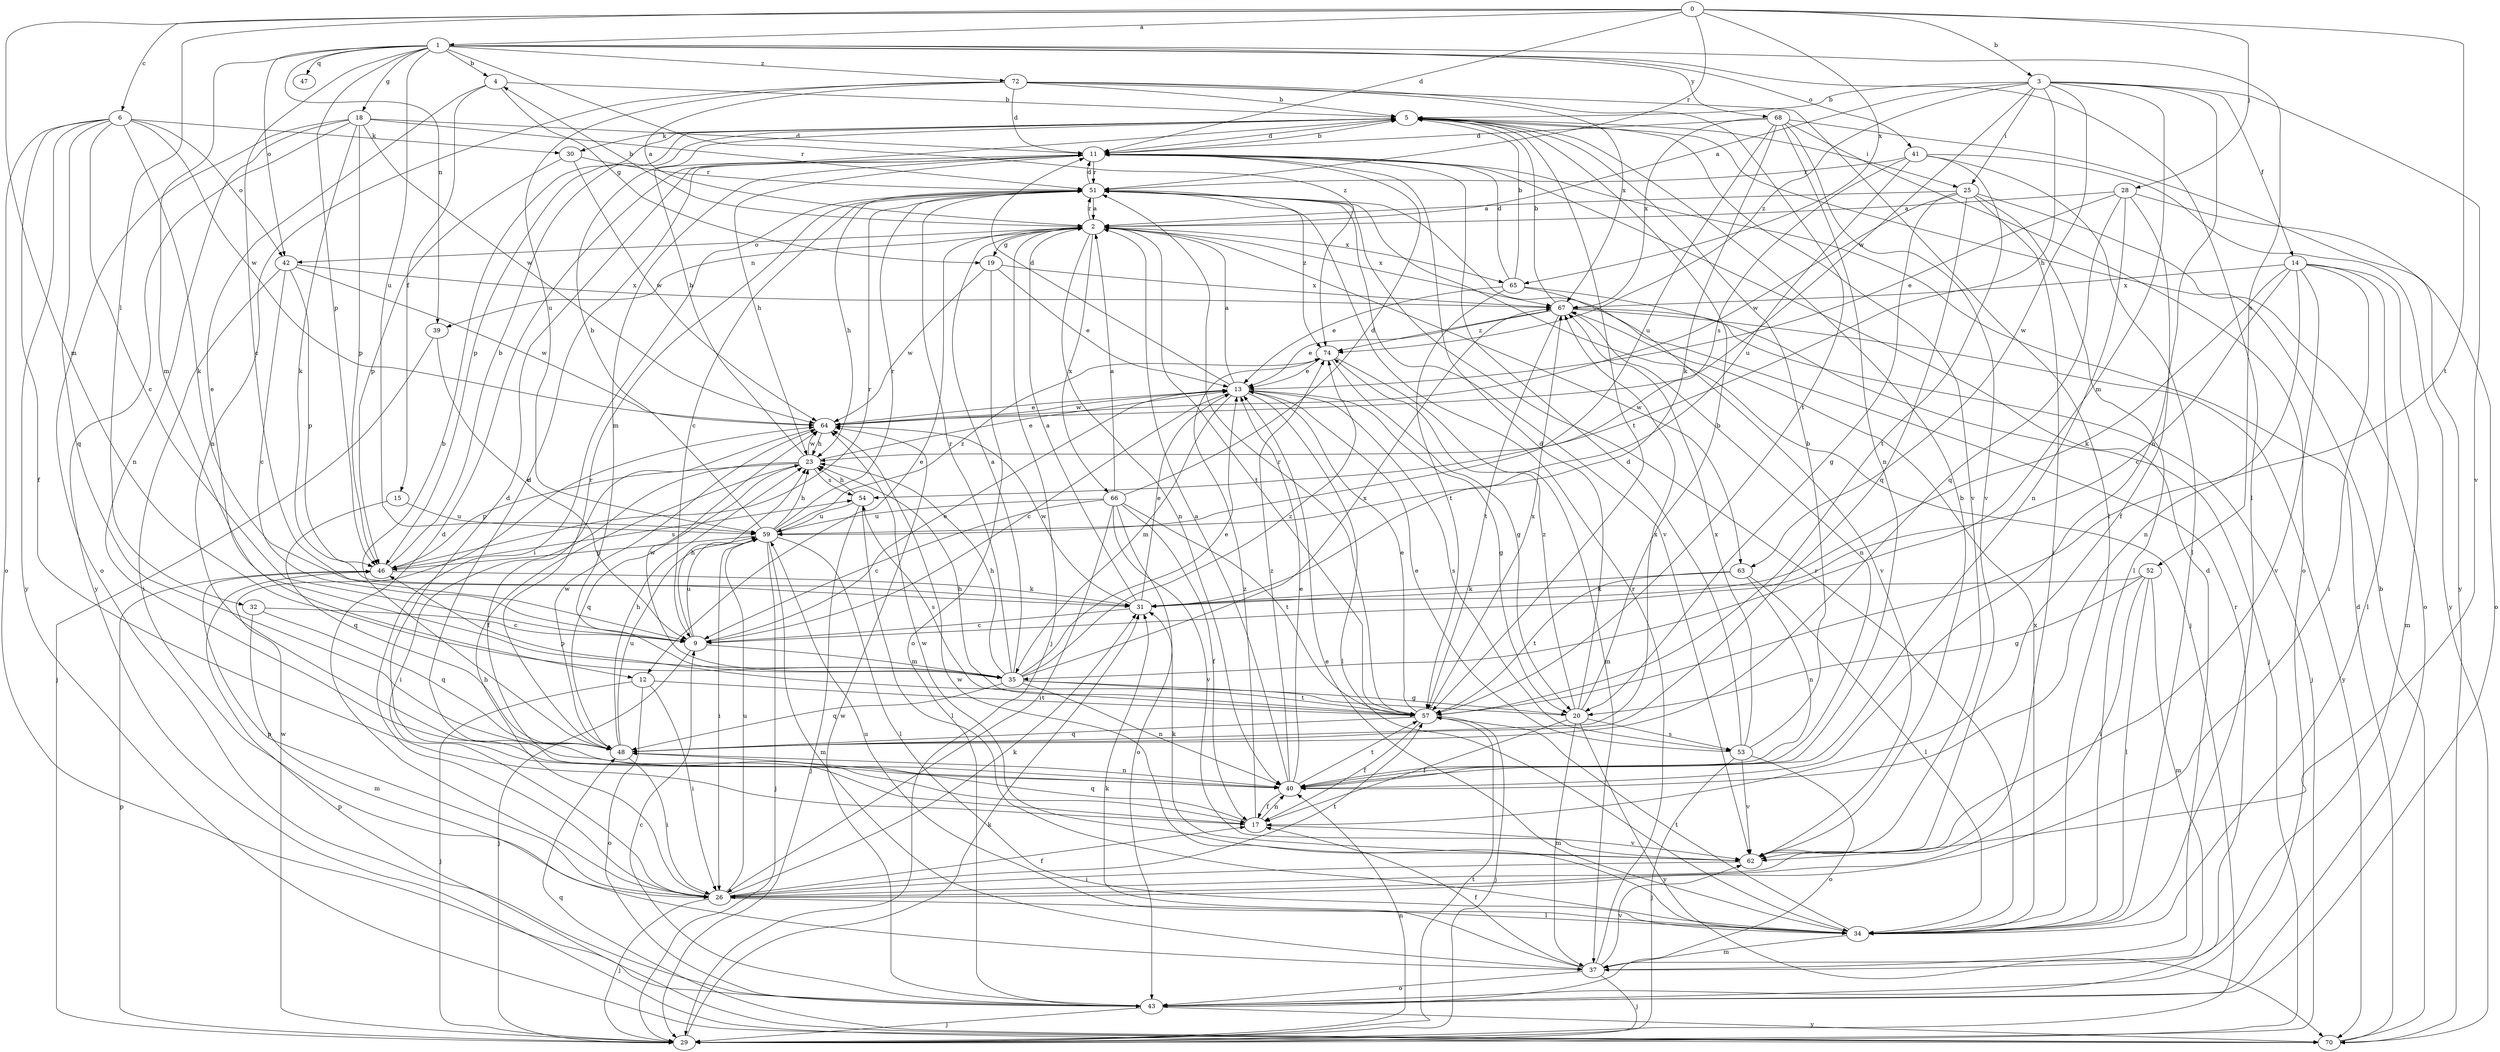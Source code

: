 strict digraph  {
0;
1;
2;
3;
4;
5;
6;
9;
11;
12;
13;
14;
15;
17;
18;
19;
20;
23;
25;
26;
28;
29;
30;
31;
32;
34;
35;
37;
39;
40;
41;
42;
43;
46;
47;
48;
51;
52;
53;
54;
57;
59;
62;
63;
64;
65;
66;
67;
68;
70;
72;
74;
0 -> 1  [label=a];
0 -> 3  [label=b];
0 -> 6  [label=c];
0 -> 11  [label=d];
0 -> 28  [label=j];
0 -> 32  [label=l];
0 -> 35  [label=m];
0 -> 51  [label=r];
0 -> 57  [label=t];
0 -> 65  [label=x];
1 -> 4  [label=b];
1 -> 9  [label=c];
1 -> 18  [label=g];
1 -> 34  [label=l];
1 -> 35  [label=m];
1 -> 39  [label=n];
1 -> 41  [label=o];
1 -> 42  [label=o];
1 -> 46  [label=p];
1 -> 47  [label=q];
1 -> 52  [label=s];
1 -> 59  [label=u];
1 -> 68  [label=y];
1 -> 72  [label=z];
1 -> 74  [label=z];
2 -> 4  [label=b];
2 -> 12  [label=e];
2 -> 19  [label=g];
2 -> 29  [label=j];
2 -> 39  [label=n];
2 -> 40  [label=n];
2 -> 42  [label=o];
2 -> 51  [label=r];
2 -> 57  [label=t];
2 -> 63  [label=w];
2 -> 65  [label=x];
2 -> 66  [label=x];
2 -> 67  [label=x];
3 -> 2  [label=a];
3 -> 5  [label=b];
3 -> 14  [label=f];
3 -> 23  [label=h];
3 -> 25  [label=i];
3 -> 35  [label=m];
3 -> 40  [label=n];
3 -> 62  [label=v];
3 -> 63  [label=w];
3 -> 64  [label=w];
3 -> 74  [label=z];
4 -> 5  [label=b];
4 -> 12  [label=e];
4 -> 15  [label=f];
4 -> 19  [label=g];
5 -> 11  [label=d];
5 -> 25  [label=i];
5 -> 30  [label=k];
5 -> 46  [label=p];
5 -> 57  [label=t];
5 -> 62  [label=v];
6 -> 9  [label=c];
6 -> 17  [label=f];
6 -> 30  [label=k];
6 -> 31  [label=k];
6 -> 42  [label=o];
6 -> 43  [label=o];
6 -> 48  [label=q];
6 -> 64  [label=w];
6 -> 70  [label=y];
9 -> 13  [label=e];
9 -> 23  [label=h];
9 -> 29  [label=j];
9 -> 35  [label=m];
9 -> 59  [label=u];
11 -> 5  [label=b];
11 -> 23  [label=h];
11 -> 35  [label=m];
11 -> 51  [label=r];
12 -> 26  [label=i];
12 -> 29  [label=j];
12 -> 43  [label=o];
12 -> 57  [label=t];
13 -> 2  [label=a];
13 -> 9  [label=c];
13 -> 11  [label=d];
13 -> 20  [label=g];
13 -> 34  [label=l];
13 -> 35  [label=m];
13 -> 53  [label=s];
13 -> 64  [label=w];
14 -> 9  [label=c];
14 -> 26  [label=i];
14 -> 31  [label=k];
14 -> 34  [label=l];
14 -> 37  [label=m];
14 -> 40  [label=n];
14 -> 62  [label=v];
14 -> 67  [label=x];
15 -> 48  [label=q];
15 -> 59  [label=u];
17 -> 11  [label=d];
17 -> 40  [label=n];
17 -> 48  [label=q];
17 -> 62  [label=v];
17 -> 74  [label=z];
18 -> 11  [label=d];
18 -> 31  [label=k];
18 -> 40  [label=n];
18 -> 43  [label=o];
18 -> 46  [label=p];
18 -> 51  [label=r];
18 -> 64  [label=w];
18 -> 70  [label=y];
19 -> 13  [label=e];
19 -> 43  [label=o];
19 -> 64  [label=w];
19 -> 67  [label=x];
20 -> 5  [label=b];
20 -> 11  [label=d];
20 -> 17  [label=f];
20 -> 37  [label=m];
20 -> 46  [label=p];
20 -> 53  [label=s];
20 -> 70  [label=y];
20 -> 74  [label=z];
23 -> 5  [label=b];
23 -> 13  [label=e];
23 -> 26  [label=i];
23 -> 46  [label=p];
23 -> 48  [label=q];
23 -> 54  [label=s];
23 -> 64  [label=w];
25 -> 2  [label=a];
25 -> 20  [label=g];
25 -> 26  [label=i];
25 -> 34  [label=l];
25 -> 43  [label=o];
25 -> 48  [label=q];
25 -> 64  [label=w];
26 -> 11  [label=d];
26 -> 17  [label=f];
26 -> 23  [label=h];
26 -> 29  [label=j];
26 -> 31  [label=k];
26 -> 34  [label=l];
26 -> 46  [label=p];
26 -> 57  [label=t];
26 -> 59  [label=u];
28 -> 2  [label=a];
28 -> 13  [label=e];
28 -> 17  [label=f];
28 -> 40  [label=n];
28 -> 43  [label=o];
28 -> 48  [label=q];
29 -> 31  [label=k];
29 -> 40  [label=n];
29 -> 46  [label=p];
29 -> 57  [label=t];
29 -> 64  [label=w];
30 -> 46  [label=p];
30 -> 51  [label=r];
30 -> 64  [label=w];
31 -> 2  [label=a];
31 -> 9  [label=c];
31 -> 13  [label=e];
31 -> 64  [label=w];
32 -> 9  [label=c];
32 -> 37  [label=m];
32 -> 48  [label=q];
34 -> 13  [label=e];
34 -> 37  [label=m];
34 -> 51  [label=r];
34 -> 57  [label=t];
34 -> 59  [label=u];
34 -> 64  [label=w];
34 -> 67  [label=x];
35 -> 2  [label=a];
35 -> 13  [label=e];
35 -> 20  [label=g];
35 -> 23  [label=h];
35 -> 40  [label=n];
35 -> 48  [label=q];
35 -> 51  [label=r];
35 -> 57  [label=t];
35 -> 64  [label=w];
35 -> 67  [label=x];
35 -> 74  [label=z];
37 -> 11  [label=d];
37 -> 17  [label=f];
37 -> 29  [label=j];
37 -> 31  [label=k];
37 -> 43  [label=o];
37 -> 51  [label=r];
37 -> 62  [label=v];
39 -> 9  [label=c];
39 -> 29  [label=j];
40 -> 2  [label=a];
40 -> 11  [label=d];
40 -> 13  [label=e];
40 -> 17  [label=f];
40 -> 57  [label=t];
40 -> 74  [label=z];
41 -> 34  [label=l];
41 -> 51  [label=r];
41 -> 54  [label=s];
41 -> 57  [label=t];
41 -> 59  [label=u];
41 -> 70  [label=y];
42 -> 9  [label=c];
42 -> 26  [label=i];
42 -> 46  [label=p];
42 -> 64  [label=w];
42 -> 67  [label=x];
43 -> 9  [label=c];
43 -> 29  [label=j];
43 -> 51  [label=r];
43 -> 64  [label=w];
43 -> 70  [label=y];
46 -> 5  [label=b];
46 -> 31  [label=k];
46 -> 51  [label=r];
46 -> 54  [label=s];
48 -> 5  [label=b];
48 -> 23  [label=h];
48 -> 26  [label=i];
48 -> 40  [label=n];
48 -> 51  [label=r];
48 -> 59  [label=u];
48 -> 64  [label=w];
48 -> 67  [label=x];
51 -> 2  [label=a];
51 -> 9  [label=c];
51 -> 11  [label=d];
51 -> 23  [label=h];
51 -> 26  [label=i];
51 -> 29  [label=j];
51 -> 62  [label=v];
51 -> 74  [label=z];
52 -> 20  [label=g];
52 -> 26  [label=i];
52 -> 31  [label=k];
52 -> 34  [label=l];
52 -> 37  [label=m];
53 -> 5  [label=b];
53 -> 11  [label=d];
53 -> 13  [label=e];
53 -> 29  [label=j];
53 -> 43  [label=o];
53 -> 62  [label=v];
53 -> 67  [label=x];
54 -> 23  [label=h];
54 -> 29  [label=j];
54 -> 34  [label=l];
54 -> 59  [label=u];
57 -> 13  [label=e];
57 -> 17  [label=f];
57 -> 23  [label=h];
57 -> 29  [label=j];
57 -> 48  [label=q];
57 -> 51  [label=r];
57 -> 54  [label=s];
57 -> 67  [label=x];
59 -> 5  [label=b];
59 -> 23  [label=h];
59 -> 26  [label=i];
59 -> 29  [label=j];
59 -> 34  [label=l];
59 -> 37  [label=m];
59 -> 46  [label=p];
59 -> 51  [label=r];
59 -> 74  [label=z];
62 -> 5  [label=b];
62 -> 26  [label=i];
62 -> 31  [label=k];
62 -> 64  [label=w];
63 -> 31  [label=k];
63 -> 34  [label=l];
63 -> 40  [label=n];
63 -> 57  [label=t];
64 -> 13  [label=e];
64 -> 17  [label=f];
64 -> 23  [label=h];
65 -> 5  [label=b];
65 -> 11  [label=d];
65 -> 13  [label=e];
65 -> 29  [label=j];
65 -> 57  [label=t];
65 -> 62  [label=v];
66 -> 2  [label=a];
66 -> 9  [label=c];
66 -> 11  [label=d];
66 -> 17  [label=f];
66 -> 26  [label=i];
66 -> 43  [label=o];
66 -> 57  [label=t];
66 -> 59  [label=u];
66 -> 62  [label=v];
67 -> 5  [label=b];
67 -> 13  [label=e];
67 -> 29  [label=j];
67 -> 40  [label=n];
67 -> 57  [label=t];
67 -> 70  [label=y];
67 -> 74  [label=z];
68 -> 11  [label=d];
68 -> 31  [label=k];
68 -> 40  [label=n];
68 -> 43  [label=o];
68 -> 59  [label=u];
68 -> 62  [label=v];
68 -> 67  [label=x];
68 -> 70  [label=y];
70 -> 5  [label=b];
70 -> 11  [label=d];
70 -> 46  [label=p];
70 -> 48  [label=q];
72 -> 2  [label=a];
72 -> 5  [label=b];
72 -> 11  [label=d];
72 -> 34  [label=l];
72 -> 40  [label=n];
72 -> 57  [label=t];
72 -> 59  [label=u];
72 -> 67  [label=x];
74 -> 13  [label=e];
74 -> 20  [label=g];
74 -> 37  [label=m];
}
